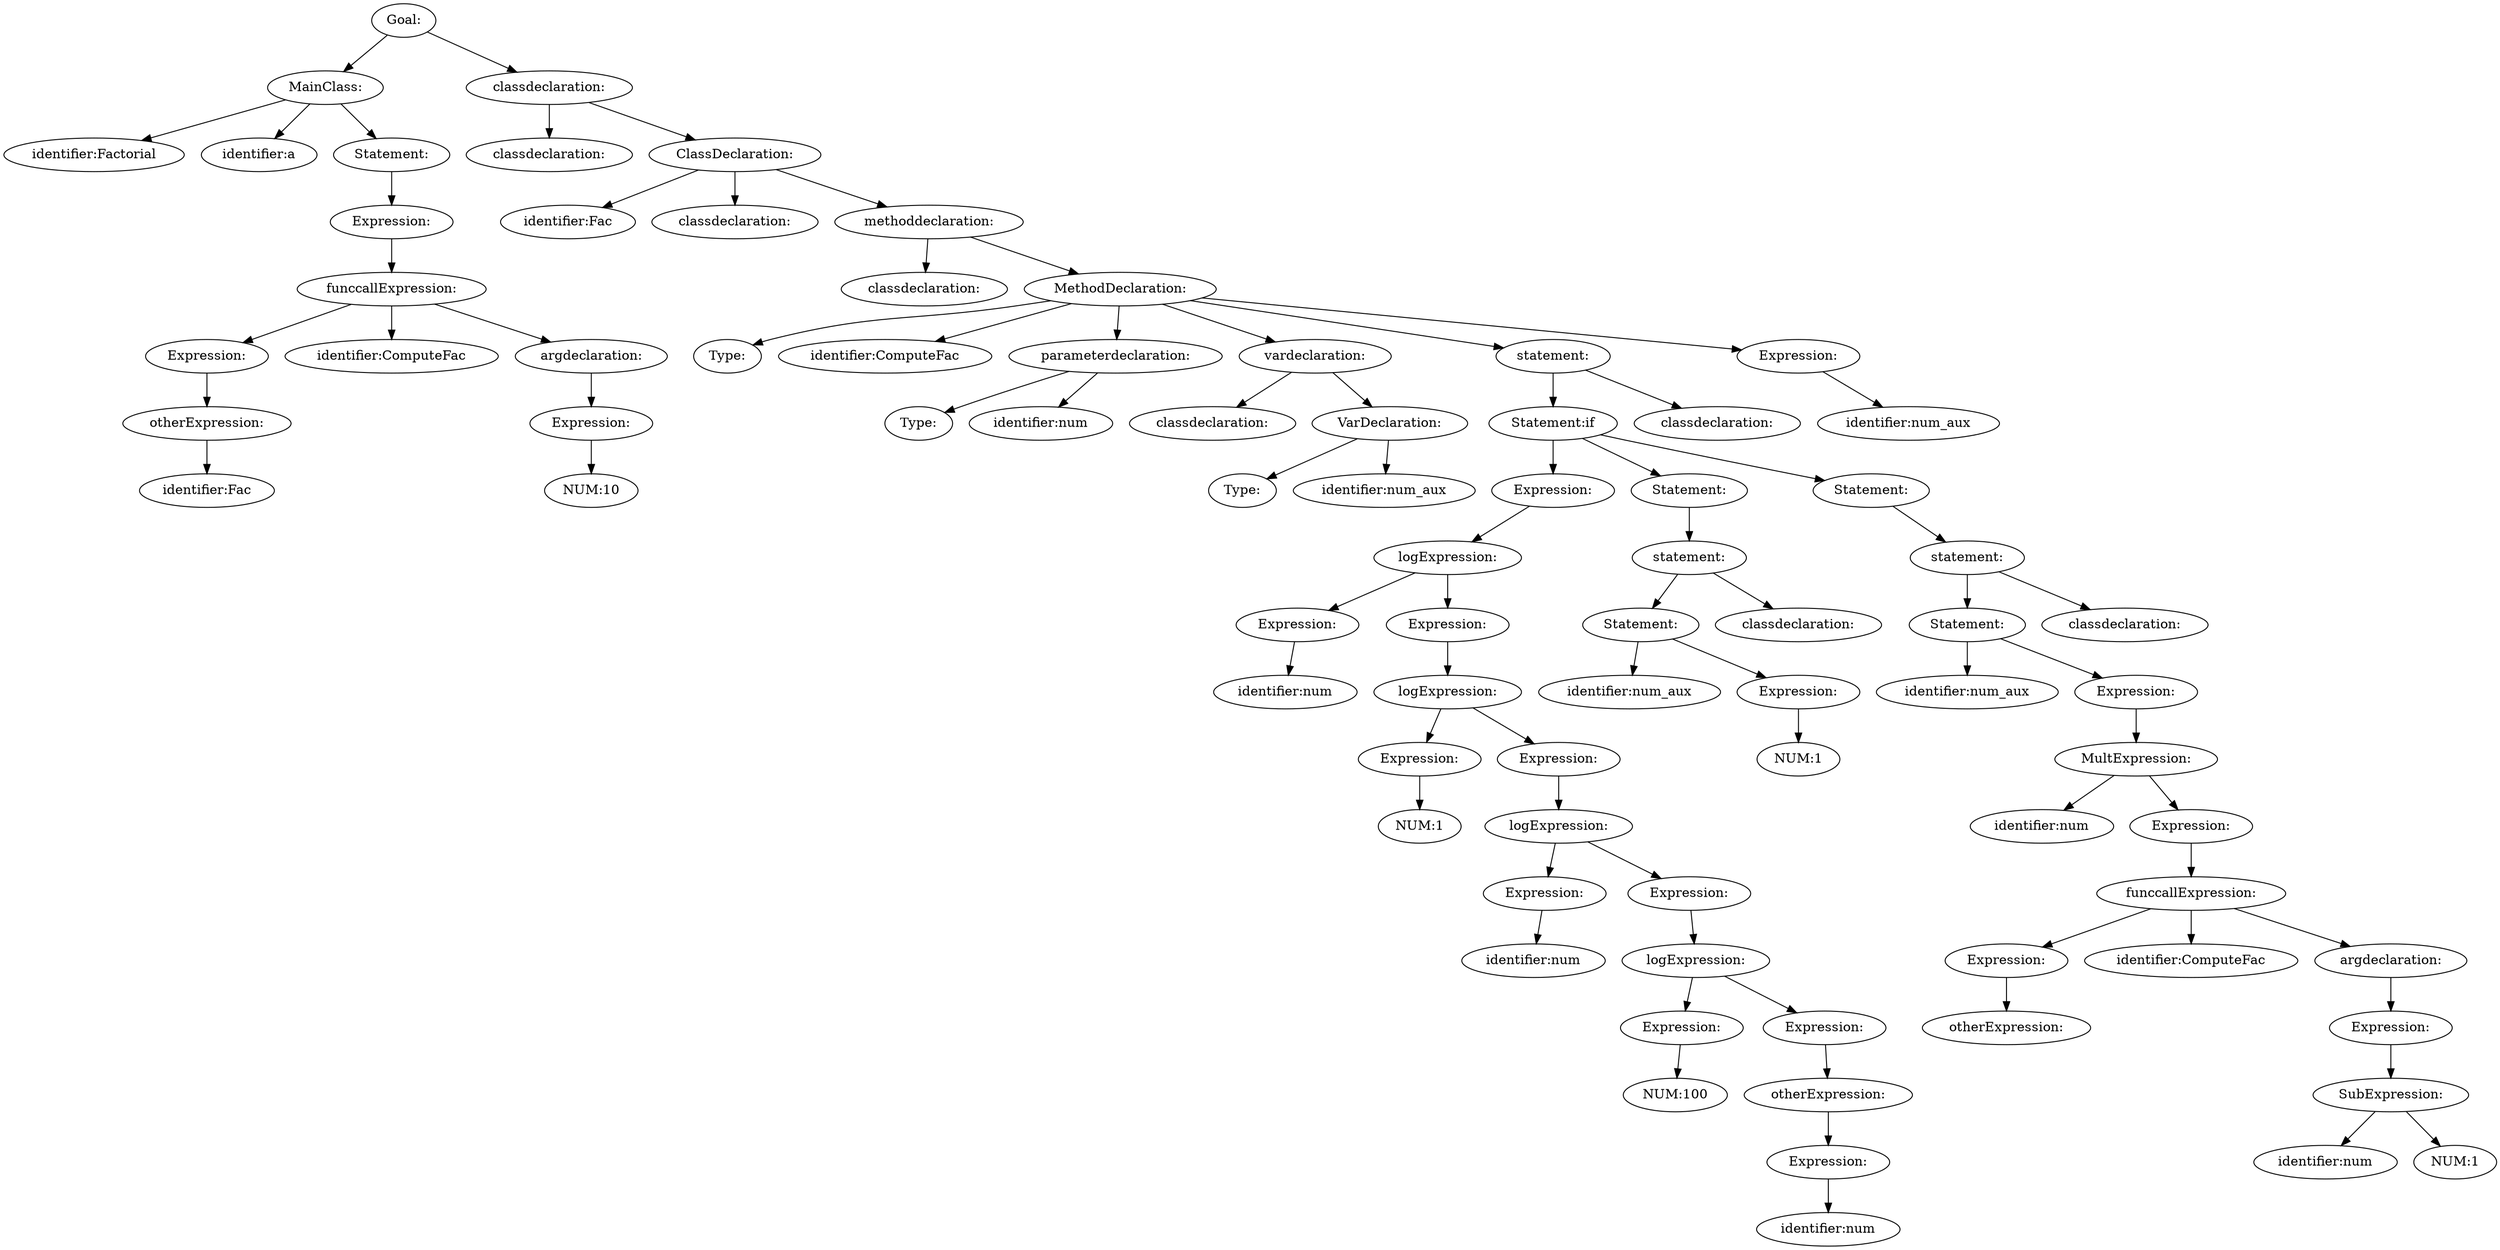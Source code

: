 digraph {
n0 [label="Goal:"];
n1 [label="MainClass:"];
n2 [label="identifier:Factorial"];
n1 -> n2
n3 [label="identifier:a"];
n1 -> n3
n4 [label="Statement:"];
n5 [label="Expression:"];
n6 [label="funccallExpression:"];
n7 [label="Expression:"];
n8 [label="otherExpression:"];
n9 [label="identifier:Fac"];
n8 -> n9
n7 -> n8
n6 -> n7
n10 [label="identifier:ComputeFac"];
n6 -> n10
n11 [label="argdeclaration:"];
n12 [label="Expression:"];
n13 [label="NUM:10"];
n12 -> n13
n11 -> n12
n6 -> n11
n5 -> n6
n4 -> n5
n1 -> n4
n0 -> n1
n14 [label="classdeclaration:"];
n15 [label="classdeclaration:"];
n14 -> n15
n16 [label="ClassDeclaration:"];
n17 [label="identifier:Fac"];
n16 -> n17
n18 [label="classdeclaration:"];
n16 -> n18
n19 [label="methoddeclaration:"];
n20 [label="classdeclaration:"];
n19 -> n20
n21 [label="MethodDeclaration:"];
n22 [label="Type:"];
n21 -> n22
n23 [label="identifier:ComputeFac"];
n21 -> n23
n24 [label="parameterdeclaration:"];
n25 [label="Type:"];
n24 -> n25
n26 [label="identifier:num"];
n24 -> n26
n21 -> n24
n27 [label="vardeclaration:"];
n28 [label="classdeclaration:"];
n27 -> n28
n29 [label="VarDeclaration:"];
n30 [label="Type:"];
n29 -> n30
n31 [label="identifier:num_aux"];
n29 -> n31
n27 -> n29
n21 -> n27
n32 [label="statement:"];
n33 [label="Statement:if"];
n34 [label="Expression:"];
n35 [label="logExpression:"];
n36 [label="Expression:"];
n37 [label="identifier:num"];
n36 -> n37
n35 -> n36
n38 [label="Expression:"];
n39 [label="logExpression:"];
n40 [label="Expression:"];
n41 [label="NUM:1"];
n40 -> n41
n39 -> n40
n42 [label="Expression:"];
n43 [label="logExpression:"];
n44 [label="Expression:"];
n45 [label="identifier:num"];
n44 -> n45
n43 -> n44
n46 [label="Expression:"];
n47 [label="logExpression:"];
n48 [label="Expression:"];
n49 [label="NUM:100"];
n48 -> n49
n47 -> n48
n50 [label="Expression:"];
n51 [label="otherExpression:"];
n52 [label="Expression:"];
n53 [label="identifier:num"];
n52 -> n53
n51 -> n52
n50 -> n51
n47 -> n50
n46 -> n47
n43 -> n46
n42 -> n43
n39 -> n42
n38 -> n39
n35 -> n38
n34 -> n35
n33 -> n34
n54 [label="Statement:"];
n55 [label="statement:"];
n56 [label="Statement:"];
n57 [label="identifier:num_aux"];
n56 -> n57
n58 [label="Expression:"];
n59 [label="NUM:1"];
n58 -> n59
n56 -> n58
n55 -> n56
n60 [label="classdeclaration:"];
n55 -> n60
n54 -> n55
n33 -> n54
n61 [label="Statement:"];
n62 [label="statement:"];
n63 [label="Statement:"];
n64 [label="identifier:num_aux"];
n63 -> n64
n65 [label="Expression:"];
n66 [label="MultExpression:"];
n67 [label="identifier:num"];
n66 -> n67
n68 [label="Expression:"];
n69 [label="funccallExpression:"];
n70 [label="Expression:"];
n71 [label="otherExpression:"];
n70 -> n71
n69 -> n70
n72 [label="identifier:ComputeFac"];
n69 -> n72
n73 [label="argdeclaration:"];
n74 [label="Expression:"];
n75 [label="SubExpression:"];
n76 [label="identifier:num"];
n75 -> n76
n77 [label="NUM:1"];
n75 -> n77
n74 -> n75
n73 -> n74
n69 -> n73
n68 -> n69
n66 -> n68
n65 -> n66
n63 -> n65
n62 -> n63
n78 [label="classdeclaration:"];
n62 -> n78
n61 -> n62
n33 -> n61
n32 -> n33
n79 [label="classdeclaration:"];
n32 -> n79
n21 -> n32
n80 [label="Expression:"];
n81 [label="identifier:num_aux"];
n80 -> n81
n21 -> n80
n19 -> n21
n16 -> n19
n14 -> n16
n0 -> n14
}
